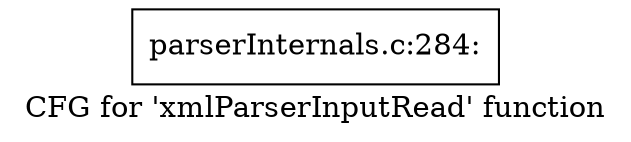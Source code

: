 digraph "CFG for 'xmlParserInputRead' function" {
	label="CFG for 'xmlParserInputRead' function";

	Node0x5585b3ccec60 [shape=record,label="{parserInternals.c:284:}"];
}
